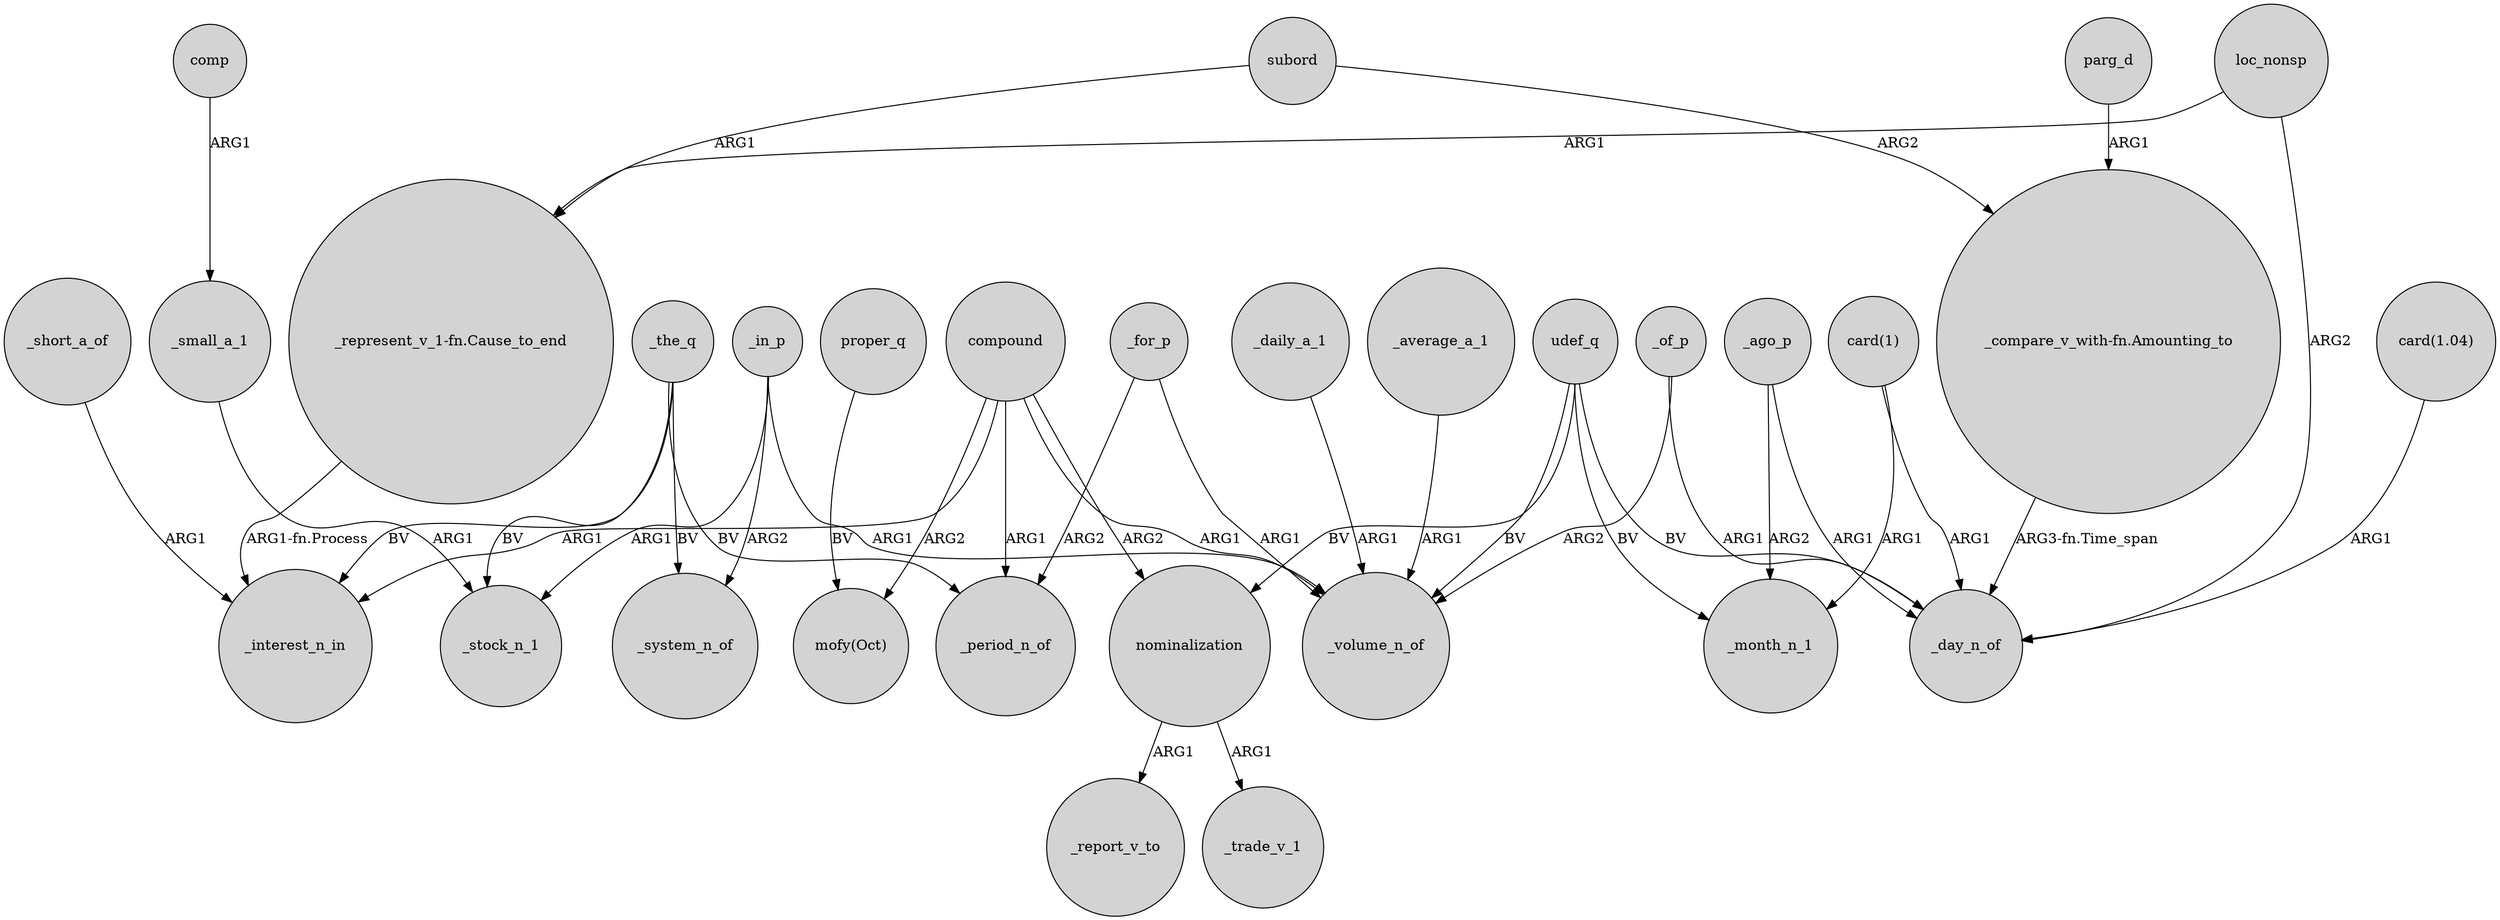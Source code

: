 digraph {
	node [shape=circle style=filled]
	udef_q -> _month_n_1 [label=BV]
	compound -> _volume_n_of [label=ARG1]
	"_compare_v_with-fn.Amounting_to" -> _day_n_of [label="ARG3-fn.Time_span"]
	_for_p -> _volume_n_of [label=ARG1]
	_in_p -> _stock_n_1 [label=ARG1]
	udef_q -> nominalization [label=BV]
	compound -> _interest_n_in [label=ARG1]
	loc_nonsp -> "_represent_v_1-fn.Cause_to_end" [label=ARG1]
	_in_p -> _system_n_of [label=ARG2]
	_daily_a_1 -> _volume_n_of [label=ARG1]
	udef_q -> _volume_n_of [label=BV]
	_the_q -> _system_n_of [label=BV]
	compound -> nominalization [label=ARG2]
	udef_q -> _day_n_of [label=BV]
	_the_q -> _stock_n_1 [label=BV]
	_average_a_1 -> _volume_n_of [label=ARG1]
	nominalization -> _report_v_to [label=ARG1]
	_of_p -> _volume_n_of [label=ARG2]
	"card(1)" -> _month_n_1 [label=ARG1]
	comp -> _small_a_1 [label=ARG1]
	"_represent_v_1-fn.Cause_to_end" -> _interest_n_in [label="ARG1-fn.Process"]
	_in_p -> _volume_n_of [label=ARG1]
	_the_q -> _interest_n_in [label=BV]
	_short_a_of -> _interest_n_in [label=ARG1]
	subord -> "_represent_v_1-fn.Cause_to_end" [label=ARG1]
	"card(1)" -> _day_n_of [label=ARG1]
	_for_p -> _period_n_of [label=ARG2]
	_small_a_1 -> _stock_n_1 [label=ARG1]
	_ago_p -> _month_n_1 [label=ARG2]
	compound -> _period_n_of [label=ARG1]
	_of_p -> _day_n_of [label=ARG1]
	proper_q -> "mofy(Oct)" [label=BV]
	_ago_p -> _day_n_of [label=ARG1]
	_the_q -> _period_n_of [label=BV]
	subord -> "_compare_v_with-fn.Amounting_to" [label=ARG2]
	parg_d -> "_compare_v_with-fn.Amounting_to" [label=ARG1]
	"card(1.04)" -> _day_n_of [label=ARG1]
	loc_nonsp -> _day_n_of [label=ARG2]
	compound -> "mofy(Oct)" [label=ARG2]
	nominalization -> _trade_v_1 [label=ARG1]
}
